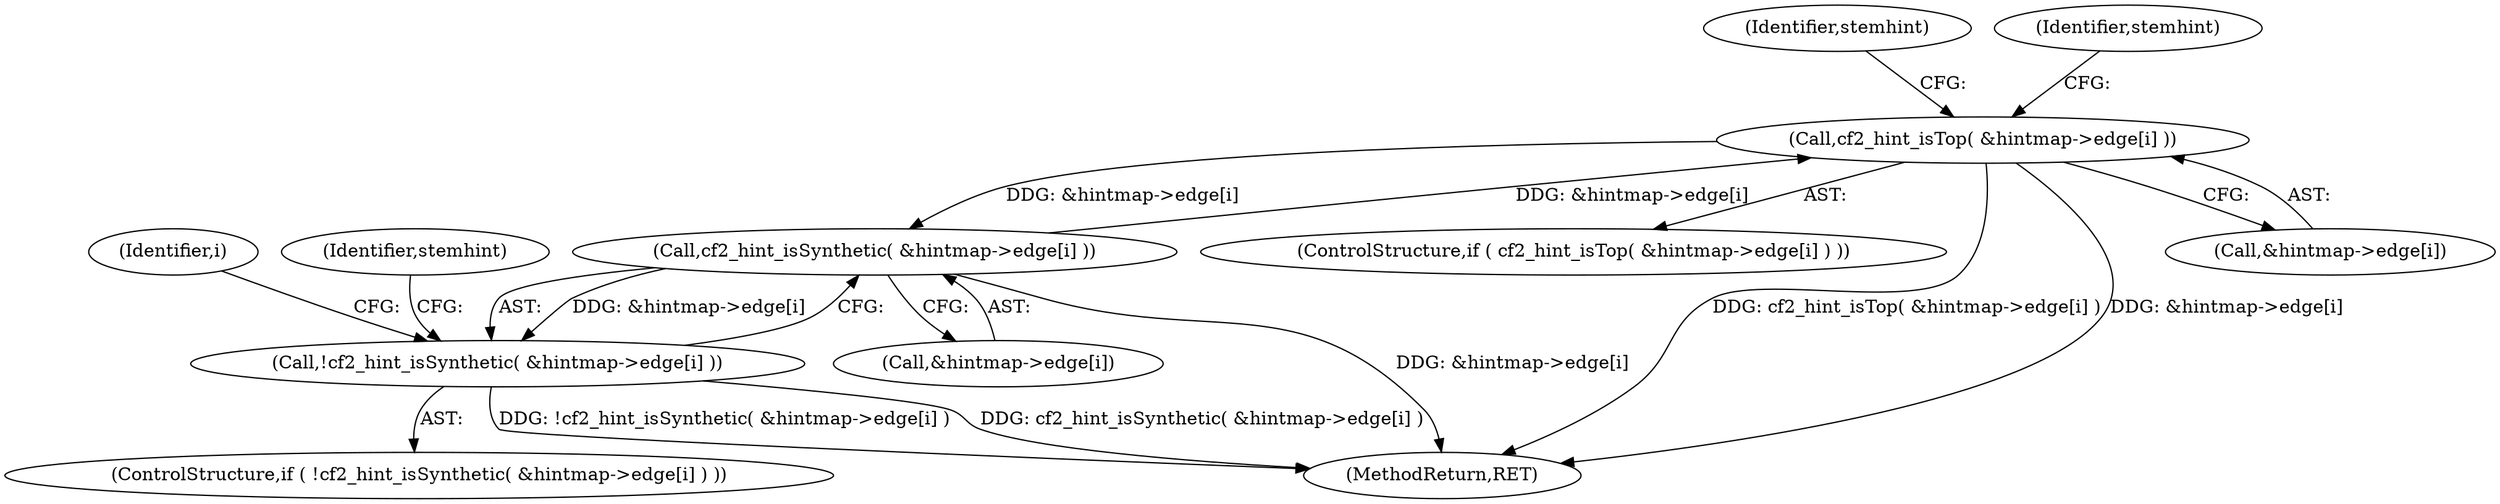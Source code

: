digraph "0_savannah_2cdc4562f873237f1c77d43540537c7a721d3fd8@array" {
"1000531" [label="(Call,cf2_hint_isTop( &hintmap->edge[i] ))"];
"1000508" [label="(Call,cf2_hint_isSynthetic( &hintmap->edge[i] ))"];
"1000531" [label="(Call,cf2_hint_isTop( &hintmap->edge[i] ))"];
"1000507" [label="(Call,!cf2_hint_isSynthetic( &hintmap->edge[i] ))"];
"1000504" [label="(Identifier,i)"];
"1000552" [label="(Identifier,stemhint)"];
"1000531" [label="(Call,cf2_hint_isTop( &hintmap->edge[i] ))"];
"1000507" [label="(Call,!cf2_hint_isSynthetic( &hintmap->edge[i] ))"];
"1000508" [label="(Call,cf2_hint_isSynthetic( &hintmap->edge[i] ))"];
"1000506" [label="(ControlStructure,if ( !cf2_hint_isSynthetic( &hintmap->edge[i] ) ))"];
"1000518" [label="(Identifier,stemhint)"];
"1000509" [label="(Call,&hintmap->edge[i])"];
"1000540" [label="(Identifier,stemhint)"];
"1000530" [label="(ControlStructure,if ( cf2_hint_isTop( &hintmap->edge[i] ) ))"];
"1000574" [label="(MethodReturn,RET)"];
"1000532" [label="(Call,&hintmap->edge[i])"];
"1000531" -> "1000530"  [label="AST: "];
"1000531" -> "1000532"  [label="CFG: "];
"1000532" -> "1000531"  [label="AST: "];
"1000540" -> "1000531"  [label="CFG: "];
"1000552" -> "1000531"  [label="CFG: "];
"1000531" -> "1000574"  [label="DDG: cf2_hint_isTop( &hintmap->edge[i] )"];
"1000531" -> "1000574"  [label="DDG: &hintmap->edge[i]"];
"1000531" -> "1000508"  [label="DDG: &hintmap->edge[i]"];
"1000508" -> "1000531"  [label="DDG: &hintmap->edge[i]"];
"1000508" -> "1000507"  [label="AST: "];
"1000508" -> "1000509"  [label="CFG: "];
"1000509" -> "1000508"  [label="AST: "];
"1000507" -> "1000508"  [label="CFG: "];
"1000508" -> "1000574"  [label="DDG: &hintmap->edge[i]"];
"1000508" -> "1000507"  [label="DDG: &hintmap->edge[i]"];
"1000507" -> "1000506"  [label="AST: "];
"1000518" -> "1000507"  [label="CFG: "];
"1000504" -> "1000507"  [label="CFG: "];
"1000507" -> "1000574"  [label="DDG: !cf2_hint_isSynthetic( &hintmap->edge[i] )"];
"1000507" -> "1000574"  [label="DDG: cf2_hint_isSynthetic( &hintmap->edge[i] )"];
}
